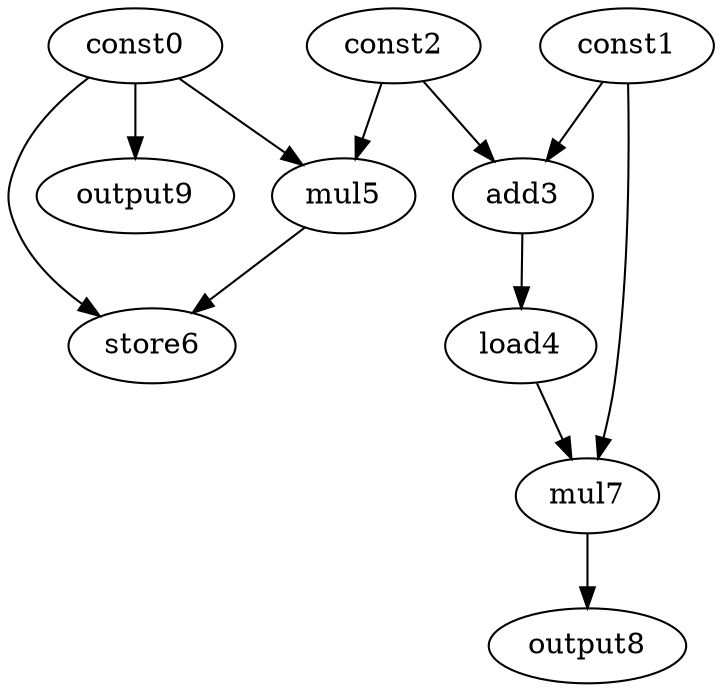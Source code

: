 digraph G { 
const0[opcode=const]; 
const1[opcode=const]; 
const2[opcode=const]; 
add3[opcode=add]; 
load4[opcode=load]; 
mul5[opcode=mul]; 
store6[opcode=store]; 
mul7[opcode=mul]; 
output8[opcode=output]; 
output9[opcode=output]; 
const1->add3[operand=0];
const2->add3[operand=1];
const0->mul5[operand=0];
const2->mul5[operand=1];
const0->output9[operand=0];
add3->load4[operand=0];
const0->store6[operand=0];
mul5->store6[operand=1];
const1->mul7[operand=0];
load4->mul7[operand=1];
mul7->output8[operand=0];
}
